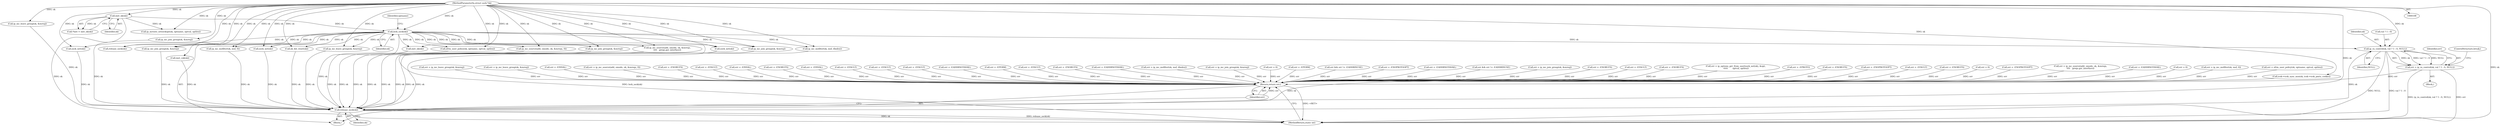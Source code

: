 digraph "0_linux_f6d8bd051c391c1c0458a30b2a7abcd939329259_26@pointer" {
"1001618" [label="(Call,ip_ra_control(sk, val ? 1 : 0, NULL))"];
"1000259" [label="(Call,lock_sock(sk))"];
"1000118" [label="(Call,inet_sk(sk))"];
"1000109" [label="(MethodParameterIn,struct sock *sk)"];
"1001616" [label="(Call,err = ip_ra_control(sk, val ? 1 : 0, NULL))"];
"1001712" [label="(Return,return err;)"];
"1001710" [label="(Call,release_sock(sk))"];
"1000109" [label="(MethodParameterIn,struct sock *sk)"];
"1001225" [label="(Call,err = -EADDRNOTAVAIL)"];
"1001167" [label="(Call,ip_mc_join_group(sk, &mreq))"];
"1001071" [label="(Call,err && err != -EADDRINUSE)"];
"1000889" [label="(Call,ip_mc_leave_group(sk, &mreq))"];
"1001720" [label="(MethodReturn,static int)"];
"1000882" [label="(Call,ip_mc_join_group(sk, &mreq))"];
"1001165" [label="(Call,err = ip_mc_join_group(sk, &mreq))"];
"1000116" [label="(Call,*inet = inet_sk(sk))"];
"1001414" [label="(Call,err = -ENOBUFS)"];
"1000118" [label="(Call,inet_sk(sk))"];
"1000295" [label="(Call,inet_csk(sk))"];
"1000263" [label="(Block,)"];
"1000676" [label="(Call,err = -EFAULT)"];
"1000770" [label="(Call,sock_net(sk))"];
"1000908" [label="(Call,err = -ENOBUFS)"];
"1000275" [label="(Call,err = ip_options_get_from_user(sock_net(sk), &opt,\n \t\t\t\t\t       optval, optlen))"];
"1000826" [label="(Call,err = -EPROTO)"];
"1000922" [label="(Call,err = -ENOBUFS)"];
"1000559" [label="(Call,err = -ENOPROTOOPT)"];
"1000119" [label="(Identifier,sk)"];
"1001715" [label="(Call,release_sock(sk))"];
"1000251" [label="(Call,ip_mroute_setsockopt(sk, optname, optval, optlen))"];
"1001713" [label="(Identifier,err)"];
"1000927" [label="(Call,err = -EFAULT)"];
"1001400" [label="(Call,err = -ENOBUFS)"];
"1001620" [label="(Call,val ? 1 : 0)"];
"1000818" [label="(Call,err = 0)"];
"1001705" [label="(Call,err = -ENOPROTOOPT)"];
"1001363" [label="(Call,err = ip_mc_source(add, omode, sk, &mreqs,\n\t\t\t\t   greqs.gsr_interface))"];
"1000278" [label="(Call,sock_net(sk))"];
"1001500" [label="(Call,err = -EADDRNOTAVAIL)"];
"1001619" [label="(Identifier,sk)"];
"1000260" [label="(Identifier,sk)"];
"1001618" [label="(Call,ip_ra_control(sk, val ? 1 : 0, NULL))"];
"1001094" [label="(Call,ip_mc_source(add, omode, sk, &mreqs, 0))"];
"1001330" [label="(Call,ip_mc_join_group(sk, &mreq))"];
"1000256" [label="(Call,err = 0)"];
"1000975" [label="(Call,err = ip_mc_msfilter(sk, msf, 0))"];
"1001651" [label="(Call,err = xfrm_user_policy(sk, optname, optval, optlen))"];
"1001172" [label="(Call,err = ip_mc_leave_group(sk, &mreq))"];
"1001365" [label="(Call,ip_mc_source(add, omode, sk, &mreqs,\n\t\t\t\t   greqs.gsr_interface))"];
"1001584" [label="(Call,ip_mc_msfilter(sk, msf, ifindex))"];
"1000887" [label="(Call,err = ip_mc_leave_group(sk, &mreq))"];
"1001710" [label="(Call,release_sock(sk))"];
"1000750" [label="(Call,sock_net(sk))"];
"1000114" [label="(Block,)"];
"1001624" [label="(Identifier,NULL)"];
"1001455" [label="(Call,err = -EINVAL)"];
"1001092" [label="(Call,err = ip_mc_source(add, omode, sk, &mreqs, 0))"];
"1001066" [label="(Call,ip_mc_join_group(sk, &mreq))"];
"1000955" [label="(Call,err = -ENOBUFS)"];
"1001006" [label="(Call,err = -EFAULT)"];
"1000977" [label="(Call,ip_mc_msfilter(sk, msf, 0))"];
"1000785" [label="(Call,err = -EINVAL)"];
"1000500" [label="(Call,sk_dst_reset(sk))"];
"1001174" [label="(Call,ip_mc_leave_group(sk, &mreq))"];
"1001617" [label="(Identifier,err)"];
"1000262" [label="(Identifier,optname)"];
"1001442" [label="(Call,err = -ENOBUFS)"];
"1000970" [label="(Call,err = -EINVAL)"];
"1001419" [label="(Call,err = -EFAULT)"];
"1000832" [label="(Call,inet_sk(sk))"];
"1001203" [label="(Call,err = -EFAULT)"];
"1001712" [label="(Return,return err;)"];
"1000842" [label="(Call,err = -EFAULT)"];
"1000775" [label="(Call,err = -EADDRNOTAVAIL)"];
"1001653" [label="(Call,xfrm_user_policy(sk, optname, optval, optlen))"];
"1001642" [label="(Call,err = -EPERM)"];
"1001114" [label="(Call,err = -EFAULT)"];
"1001711" [label="(Identifier,sk)"];
"1001475" [label="(Call,err = -ENOBUFS)"];
"1001533" [label="(Call,err = -EADDRNOTAVAIL)"];
"1000259" [label="(Call,lock_sock(sk))"];
"1001616" [label="(Call,err = ip_ra_control(sk, val ? 1 : 0, NULL))"];
"1001582" [label="(Call,err = ip_mc_msfilter(sk, msf, ifindex))"];
"1000343" [label="(Call,icsk->icsk_sync_mss(sk, icsk->icsk_pmtu_cookie))"];
"1001625" [label="(ControlStructure,break;)"];
"1000880" [label="(Call,err = ip_mc_join_group(sk, &mreq))"];
"1000743" [label="(Call,err = 0)"];
"1001665" [label="(Call,err = -EPERM)"];
"1001335" [label="(Call,err && err != -EADDRINUSE)"];
"1000537" [label="(Call,err = -ENOPROTOOPT)"];
"1001618" -> "1001616"  [label="AST: "];
"1001618" -> "1001624"  [label="CFG: "];
"1001619" -> "1001618"  [label="AST: "];
"1001620" -> "1001618"  [label="AST: "];
"1001624" -> "1001618"  [label="AST: "];
"1001616" -> "1001618"  [label="CFG: "];
"1001618" -> "1001720"  [label="DDG: NULL"];
"1001618" -> "1001720"  [label="DDG: val ? 1 : 0"];
"1001618" -> "1001616"  [label="DDG: sk"];
"1001618" -> "1001616"  [label="DDG: val ? 1 : 0"];
"1001618" -> "1001616"  [label="DDG: NULL"];
"1000259" -> "1001618"  [label="DDG: sk"];
"1000109" -> "1001618"  [label="DDG: sk"];
"1001618" -> "1001710"  [label="DDG: sk"];
"1000259" -> "1000114"  [label="AST: "];
"1000259" -> "1000260"  [label="CFG: "];
"1000260" -> "1000259"  [label="AST: "];
"1000262" -> "1000259"  [label="CFG: "];
"1000259" -> "1001720"  [label="DDG: lock_sock(sk)"];
"1000118" -> "1000259"  [label="DDG: sk"];
"1000109" -> "1000259"  [label="DDG: sk"];
"1000259" -> "1000278"  [label="DDG: sk"];
"1000259" -> "1000500"  [label="DDG: sk"];
"1000259" -> "1000750"  [label="DDG: sk"];
"1000259" -> "1000770"  [label="DDG: sk"];
"1000259" -> "1000832"  [label="DDG: sk"];
"1000259" -> "1000977"  [label="DDG: sk"];
"1000259" -> "1001066"  [label="DDG: sk"];
"1000259" -> "1001094"  [label="DDG: sk"];
"1000259" -> "1001167"  [label="DDG: sk"];
"1000259" -> "1001174"  [label="DDG: sk"];
"1000259" -> "1001330"  [label="DDG: sk"];
"1000259" -> "1001365"  [label="DDG: sk"];
"1000259" -> "1001584"  [label="DDG: sk"];
"1000259" -> "1001653"  [label="DDG: sk"];
"1000259" -> "1001710"  [label="DDG: sk"];
"1000259" -> "1001715"  [label="DDG: sk"];
"1000118" -> "1000116"  [label="AST: "];
"1000118" -> "1000119"  [label="CFG: "];
"1000119" -> "1000118"  [label="AST: "];
"1000116" -> "1000118"  [label="CFG: "];
"1000118" -> "1001720"  [label="DDG: sk"];
"1000118" -> "1000116"  [label="DDG: sk"];
"1000109" -> "1000118"  [label="DDG: sk"];
"1000118" -> "1000251"  [label="DDG: sk"];
"1000109" -> "1000108"  [label="AST: "];
"1000109" -> "1001720"  [label="DDG: sk"];
"1000109" -> "1000251"  [label="DDG: sk"];
"1000109" -> "1000278"  [label="DDG: sk"];
"1000109" -> "1000295"  [label="DDG: sk"];
"1000109" -> "1000343"  [label="DDG: sk"];
"1000109" -> "1000500"  [label="DDG: sk"];
"1000109" -> "1000750"  [label="DDG: sk"];
"1000109" -> "1000770"  [label="DDG: sk"];
"1000109" -> "1000832"  [label="DDG: sk"];
"1000109" -> "1000882"  [label="DDG: sk"];
"1000109" -> "1000889"  [label="DDG: sk"];
"1000109" -> "1000977"  [label="DDG: sk"];
"1000109" -> "1001066"  [label="DDG: sk"];
"1000109" -> "1001094"  [label="DDG: sk"];
"1000109" -> "1001167"  [label="DDG: sk"];
"1000109" -> "1001174"  [label="DDG: sk"];
"1000109" -> "1001330"  [label="DDG: sk"];
"1000109" -> "1001365"  [label="DDG: sk"];
"1000109" -> "1001584"  [label="DDG: sk"];
"1000109" -> "1001653"  [label="DDG: sk"];
"1000109" -> "1001710"  [label="DDG: sk"];
"1000109" -> "1001715"  [label="DDG: sk"];
"1001616" -> "1000263"  [label="AST: "];
"1001617" -> "1001616"  [label="AST: "];
"1001625" -> "1001616"  [label="CFG: "];
"1001616" -> "1001720"  [label="DDG: err"];
"1001616" -> "1001720"  [label="DDG: ip_ra_control(sk, val ? 1 : 0, NULL)"];
"1001616" -> "1001712"  [label="DDG: err"];
"1001712" -> "1000114"  [label="AST: "];
"1001712" -> "1001713"  [label="CFG: "];
"1001713" -> "1001712"  [label="AST: "];
"1001720" -> "1001712"  [label="CFG: "];
"1001712" -> "1001720"  [label="DDG: <RET>"];
"1001713" -> "1001712"  [label="DDG: err"];
"1001642" -> "1001712"  [label="DDG: err"];
"1000559" -> "1001712"  [label="DDG: err"];
"1000826" -> "1001712"  [label="DDG: err"];
"1000676" -> "1001712"  [label="DDG: err"];
"1001475" -> "1001712"  [label="DDG: err"];
"1001006" -> "1001712"  [label="DDG: err"];
"1001582" -> "1001712"  [label="DDG: err"];
"1000785" -> "1001712"  [label="DDG: err"];
"1001335" -> "1001712"  [label="DDG: err"];
"1000256" -> "1001712"  [label="DDG: err"];
"1000955" -> "1001712"  [label="DDG: err"];
"1001442" -> "1001712"  [label="DDG: err"];
"1000908" -> "1001712"  [label="DDG: err"];
"1000842" -> "1001712"  [label="DDG: err"];
"1001165" -> "1001712"  [label="DDG: err"];
"1000880" -> "1001712"  [label="DDG: err"];
"1000775" -> "1001712"  [label="DDG: err"];
"1000743" -> "1001712"  [label="DDG: err"];
"1001414" -> "1001712"  [label="DDG: err"];
"1001533" -> "1001712"  [label="DDG: err"];
"1001705" -> "1001712"  [label="DDG: err"];
"1001172" -> "1001712"  [label="DDG: err"];
"1001071" -> "1001712"  [label="DDG: err"];
"1001665" -> "1001712"  [label="DDG: err"];
"1001455" -> "1001712"  [label="DDG: err"];
"1001114" -> "1001712"  [label="DDG: err"];
"1001363" -> "1001712"  [label="DDG: err"];
"1000970" -> "1001712"  [label="DDG: err"];
"1000275" -> "1001712"  [label="DDG: err"];
"1001203" -> "1001712"  [label="DDG: err"];
"1000922" -> "1001712"  [label="DDG: err"];
"1001225" -> "1001712"  [label="DDG: err"];
"1000887" -> "1001712"  [label="DDG: err"];
"1000818" -> "1001712"  [label="DDG: err"];
"1001092" -> "1001712"  [label="DDG: err"];
"1000975" -> "1001712"  [label="DDG: err"];
"1001651" -> "1001712"  [label="DDG: err"];
"1000927" -> "1001712"  [label="DDG: err"];
"1000537" -> "1001712"  [label="DDG: err"];
"1001500" -> "1001712"  [label="DDG: err"];
"1001419" -> "1001712"  [label="DDG: err"];
"1001400" -> "1001712"  [label="DDG: err"];
"1001710" -> "1000114"  [label="AST: "];
"1001710" -> "1001711"  [label="CFG: "];
"1001711" -> "1001710"  [label="AST: "];
"1001713" -> "1001710"  [label="CFG: "];
"1001710" -> "1001720"  [label="DDG: sk"];
"1001710" -> "1001720"  [label="DDG: release_sock(sk)"];
"1000343" -> "1001710"  [label="DDG: sk"];
"1000295" -> "1001710"  [label="DDG: sk"];
"1001653" -> "1001710"  [label="DDG: sk"];
"1000889" -> "1001710"  [label="DDG: sk"];
"1000500" -> "1001710"  [label="DDG: sk"];
"1000750" -> "1001710"  [label="DDG: sk"];
"1001094" -> "1001710"  [label="DDG: sk"];
"1000882" -> "1001710"  [label="DDG: sk"];
"1001174" -> "1001710"  [label="DDG: sk"];
"1000832" -> "1001710"  [label="DDG: sk"];
"1001584" -> "1001710"  [label="DDG: sk"];
"1001066" -> "1001710"  [label="DDG: sk"];
"1001167" -> "1001710"  [label="DDG: sk"];
"1001330" -> "1001710"  [label="DDG: sk"];
"1000977" -> "1001710"  [label="DDG: sk"];
"1000278" -> "1001710"  [label="DDG: sk"];
"1001365" -> "1001710"  [label="DDG: sk"];
"1000770" -> "1001710"  [label="DDG: sk"];
}
